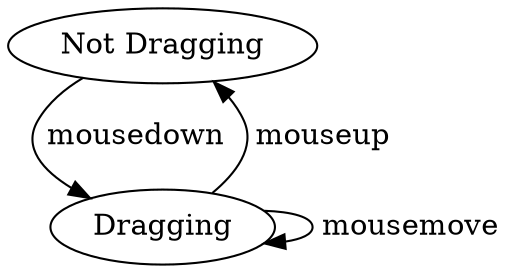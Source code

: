 digraph {
  "Not Dragging" -> "Dragging" [label = " mousedown  "];
  "Dragging" -> "Dragging" [label = " mousemove"];
  "Dragging" -> "Not Dragging" [label = " mouseup"];
}
